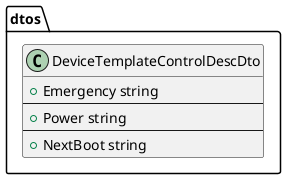 @startuml

package dtos {
    class DeviceTemplateControlDescDto {
        +Emergency string
        --
        +Power string
        --
        +NextBoot string
    }
}

@enduml
